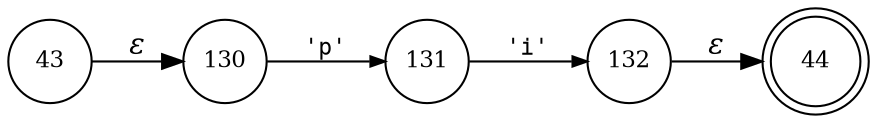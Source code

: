 digraph ATN {
rankdir=LR;
s44[fontsize=11, label="44", shape=doublecircle, fixedsize=true, width=.6];
s130[fontsize=11,label="130", shape=circle, fixedsize=true, width=.55, peripheries=1];
s131[fontsize=11,label="131", shape=circle, fixedsize=true, width=.55, peripheries=1];
s132[fontsize=11,label="132", shape=circle, fixedsize=true, width=.55, peripheries=1];
s43[fontsize=11,label="43", shape=circle, fixedsize=true, width=.55, peripheries=1];
s43 -> s130 [fontname="Times-Italic", label="&epsilon;"];
s130 -> s131 [fontsize=11, fontname="Courier", arrowsize=.7, label = "'p'", arrowhead = normal];
s131 -> s132 [fontsize=11, fontname="Courier", arrowsize=.7, label = "'i'", arrowhead = normal];
s132 -> s44 [fontname="Times-Italic", label="&epsilon;"];
}